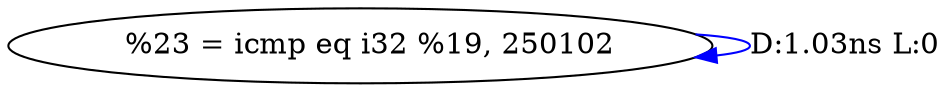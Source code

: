 digraph {
Node0x317fd90[label="  %23 = icmp eq i32 %19, 250102"];
Node0x317fd90 -> Node0x317fd90[label="D:1.03ns L:0",color=blue];
}
